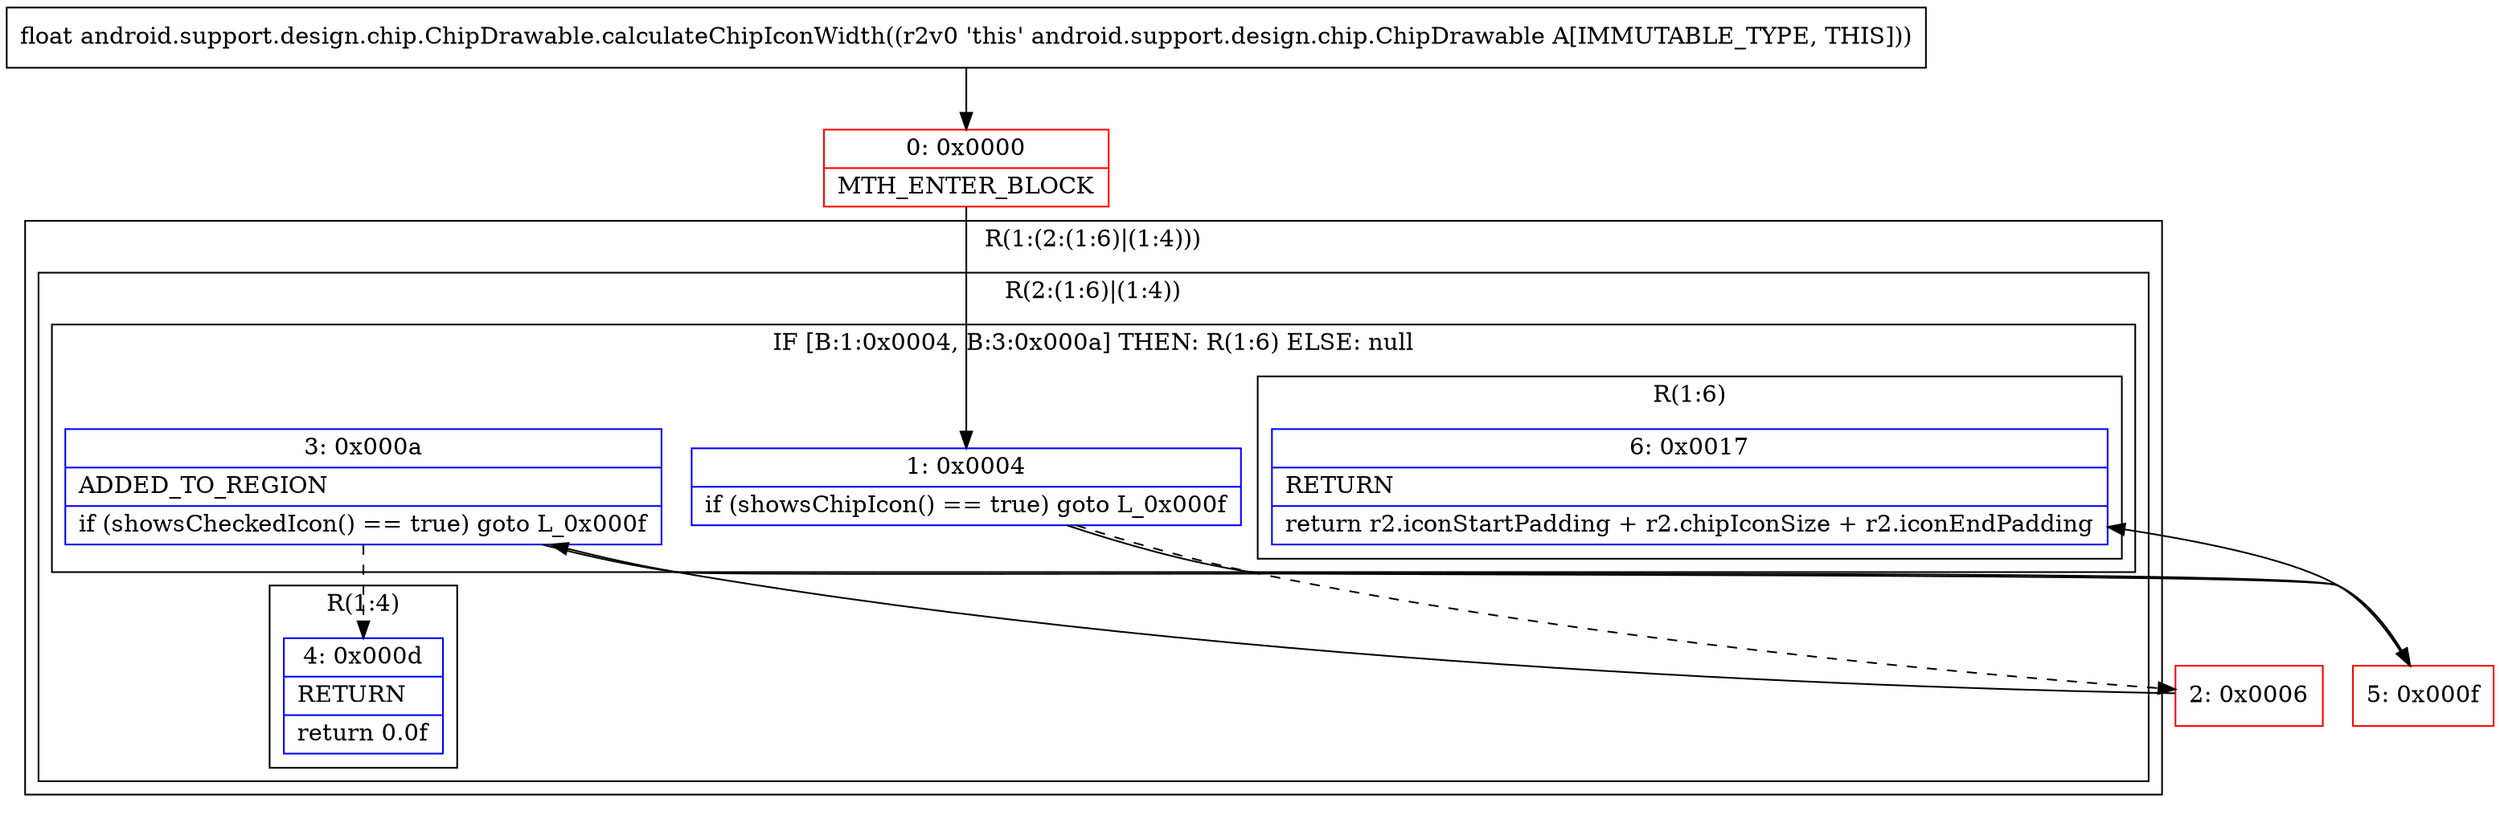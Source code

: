 digraph "CFG forandroid.support.design.chip.ChipDrawable.calculateChipIconWidth()F" {
subgraph cluster_Region_1989723481 {
label = "R(1:(2:(1:6)|(1:4)))";
node [shape=record,color=blue];
subgraph cluster_Region_498870273 {
label = "R(2:(1:6)|(1:4))";
node [shape=record,color=blue];
subgraph cluster_IfRegion_313822348 {
label = "IF [B:1:0x0004, B:3:0x000a] THEN: R(1:6) ELSE: null";
node [shape=record,color=blue];
Node_1 [shape=record,label="{1\:\ 0x0004|if (showsChipIcon() == true) goto L_0x000f\l}"];
Node_3 [shape=record,label="{3\:\ 0x000a|ADDED_TO_REGION\l|if (showsCheckedIcon() == true) goto L_0x000f\l}"];
subgraph cluster_Region_1473038638 {
label = "R(1:6)";
node [shape=record,color=blue];
Node_6 [shape=record,label="{6\:\ 0x0017|RETURN\l|return r2.iconStartPadding + r2.chipIconSize + r2.iconEndPadding\l}"];
}
}
subgraph cluster_Region_1741581443 {
label = "R(1:4)";
node [shape=record,color=blue];
Node_4 [shape=record,label="{4\:\ 0x000d|RETURN\l|return 0.0f\l}"];
}
}
}
Node_0 [shape=record,color=red,label="{0\:\ 0x0000|MTH_ENTER_BLOCK\l}"];
Node_2 [shape=record,color=red,label="{2\:\ 0x0006}"];
Node_5 [shape=record,color=red,label="{5\:\ 0x000f}"];
MethodNode[shape=record,label="{float android.support.design.chip.ChipDrawable.calculateChipIconWidth((r2v0 'this' android.support.design.chip.ChipDrawable A[IMMUTABLE_TYPE, THIS])) }"];
MethodNode -> Node_0;
Node_1 -> Node_2[style=dashed];
Node_1 -> Node_5;
Node_3 -> Node_4[style=dashed];
Node_3 -> Node_5;
Node_0 -> Node_1;
Node_2 -> Node_3;
Node_5 -> Node_6;
}

